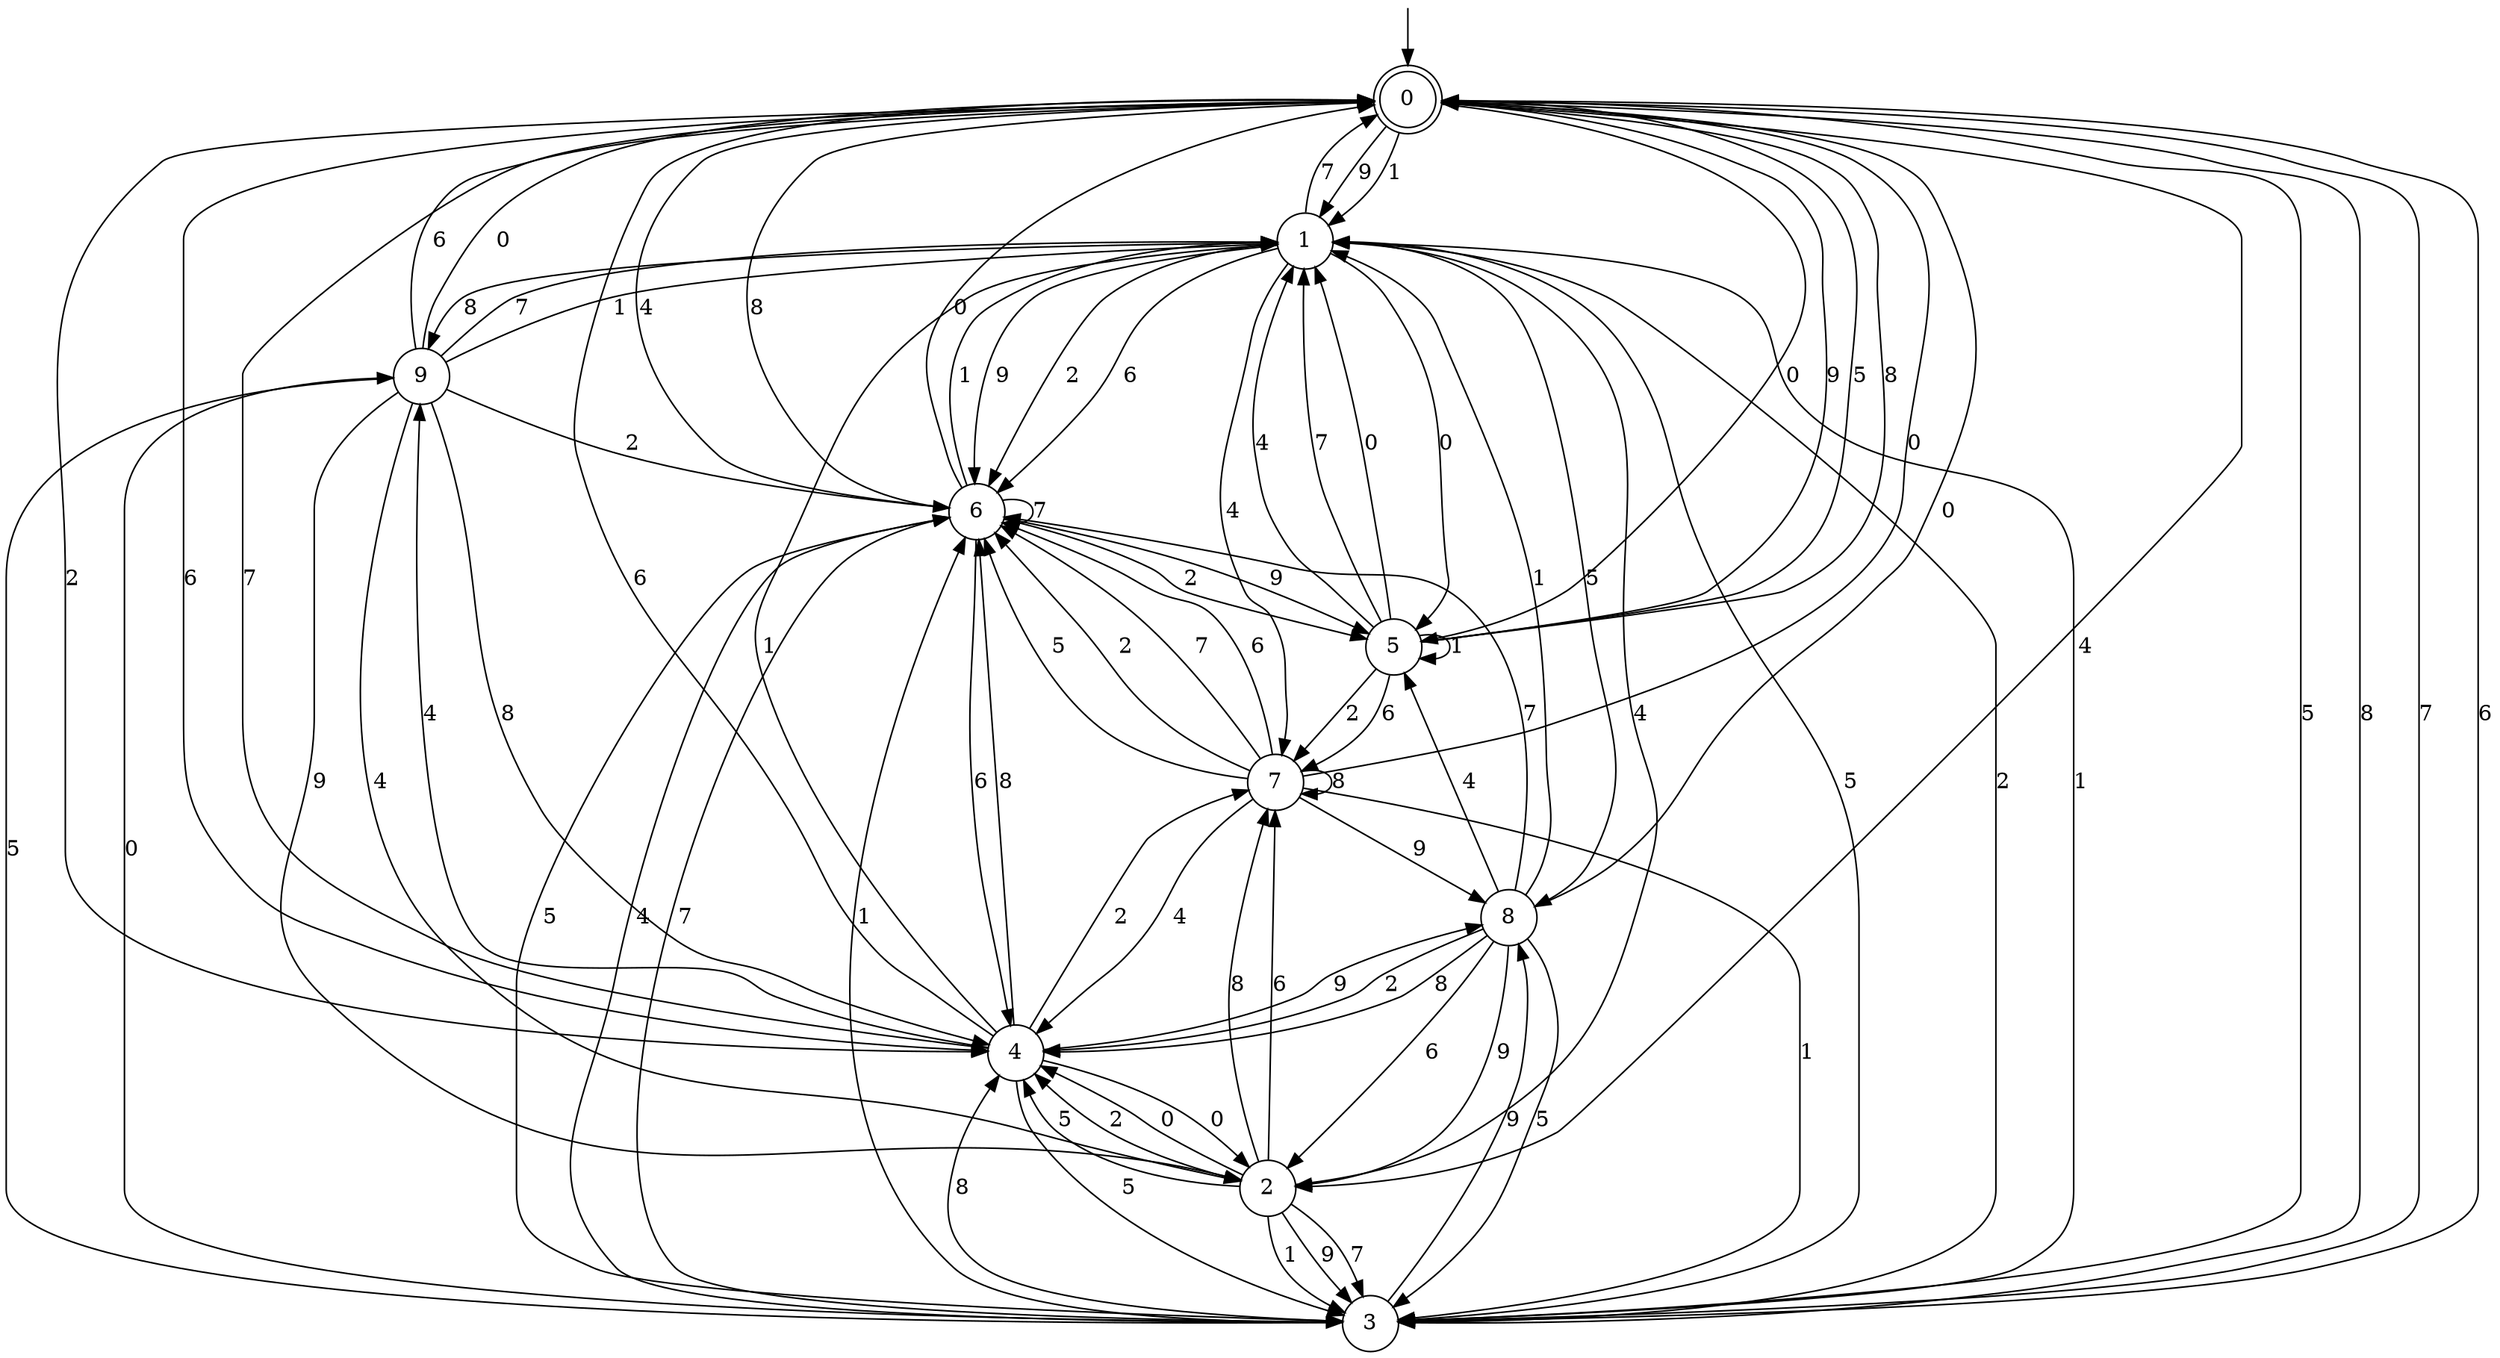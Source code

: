 digraph g {

	s0 [shape="doublecircle" label="0"];
	s1 [shape="circle" label="1"];
	s2 [shape="circle" label="2"];
	s3 [shape="circle" label="3"];
	s4 [shape="circle" label="4"];
	s5 [shape="circle" label="5"];
	s6 [shape="circle" label="6"];
	s7 [shape="circle" label="7"];
	s8 [shape="circle" label="8"];
	s9 [shape="circle" label="9"];
	s0 -> s1 [label="9"];
	s0 -> s2 [label="4"];
	s0 -> s3 [label="5"];
	s0 -> s4 [label="2"];
	s0 -> s3 [label="8"];
	s0 -> s3 [label="7"];
	s0 -> s5 [label="0"];
	s0 -> s4 [label="6"];
	s0 -> s1 [label="1"];
	s1 -> s6 [label="9"];
	s1 -> s7 [label="4"];
	s1 -> s8 [label="5"];
	s1 -> s6 [label="2"];
	s1 -> s9 [label="8"];
	s1 -> s0 [label="7"];
	s1 -> s5 [label="0"];
	s1 -> s6 [label="6"];
	s1 -> s3 [label="1"];
	s2 -> s3 [label="9"];
	s2 -> s1 [label="4"];
	s2 -> s4 [label="5"];
	s2 -> s4 [label="2"];
	s2 -> s7 [label="8"];
	s2 -> s3 [label="7"];
	s2 -> s4 [label="0"];
	s2 -> s7 [label="6"];
	s2 -> s3 [label="1"];
	s3 -> s8 [label="9"];
	s3 -> s6 [label="4"];
	s3 -> s1 [label="5"];
	s3 -> s1 [label="2"];
	s3 -> s4 [label="8"];
	s3 -> s6 [label="7"];
	s3 -> s9 [label="0"];
	s3 -> s0 [label="6"];
	s3 -> s6 [label="1"];
	s4 -> s8 [label="9"];
	s4 -> s9 [label="4"];
	s4 -> s3 [label="5"];
	s4 -> s7 [label="2"];
	s4 -> s6 [label="8"];
	s4 -> s0 [label="7"];
	s4 -> s2 [label="0"];
	s4 -> s0 [label="6"];
	s4 -> s1 [label="1"];
	s5 -> s0 [label="9"];
	s5 -> s1 [label="4"];
	s5 -> s0 [label="5"];
	s5 -> s7 [label="2"];
	s5 -> s0 [label="8"];
	s5 -> s1 [label="7"];
	s5 -> s1 [label="0"];
	s5 -> s7 [label="6"];
	s5 -> s5 [label="1"];
	s6 -> s5 [label="9"];
	s6 -> s0 [label="4"];
	s6 -> s3 [label="5"];
	s6 -> s5 [label="2"];
	s6 -> s0 [label="8"];
	s6 -> s6 [label="7"];
	s6 -> s0 [label="0"];
	s6 -> s4 [label="6"];
	s6 -> s1 [label="1"];
	s7 -> s8 [label="9"];
	s7 -> s4 [label="4"];
	s7 -> s6 [label="5"];
	s7 -> s6 [label="2"];
	s7 -> s7 [label="8"];
	s7 -> s6 [label="7"];
	s7 -> s0 [label="0"];
	s7 -> s6 [label="6"];
	s7 -> s3 [label="1"];
	s8 -> s2 [label="9"];
	s8 -> s5 [label="4"];
	s8 -> s3 [label="5"];
	s8 -> s4 [label="2"];
	s8 -> s4 [label="8"];
	s8 -> s6 [label="7"];
	s8 -> s0 [label="0"];
	s8 -> s2 [label="6"];
	s8 -> s1 [label="1"];
	s9 -> s2 [label="9"];
	s9 -> s2 [label="4"];
	s9 -> s3 [label="5"];
	s9 -> s6 [label="2"];
	s9 -> s4 [label="8"];
	s9 -> s1 [label="7"];
	s9 -> s0 [label="0"];
	s9 -> s0 [label="6"];
	s9 -> s1 [label="1"];

__start0 [label="" shape="none" width="0" height="0"];
__start0 -> s0;

}
